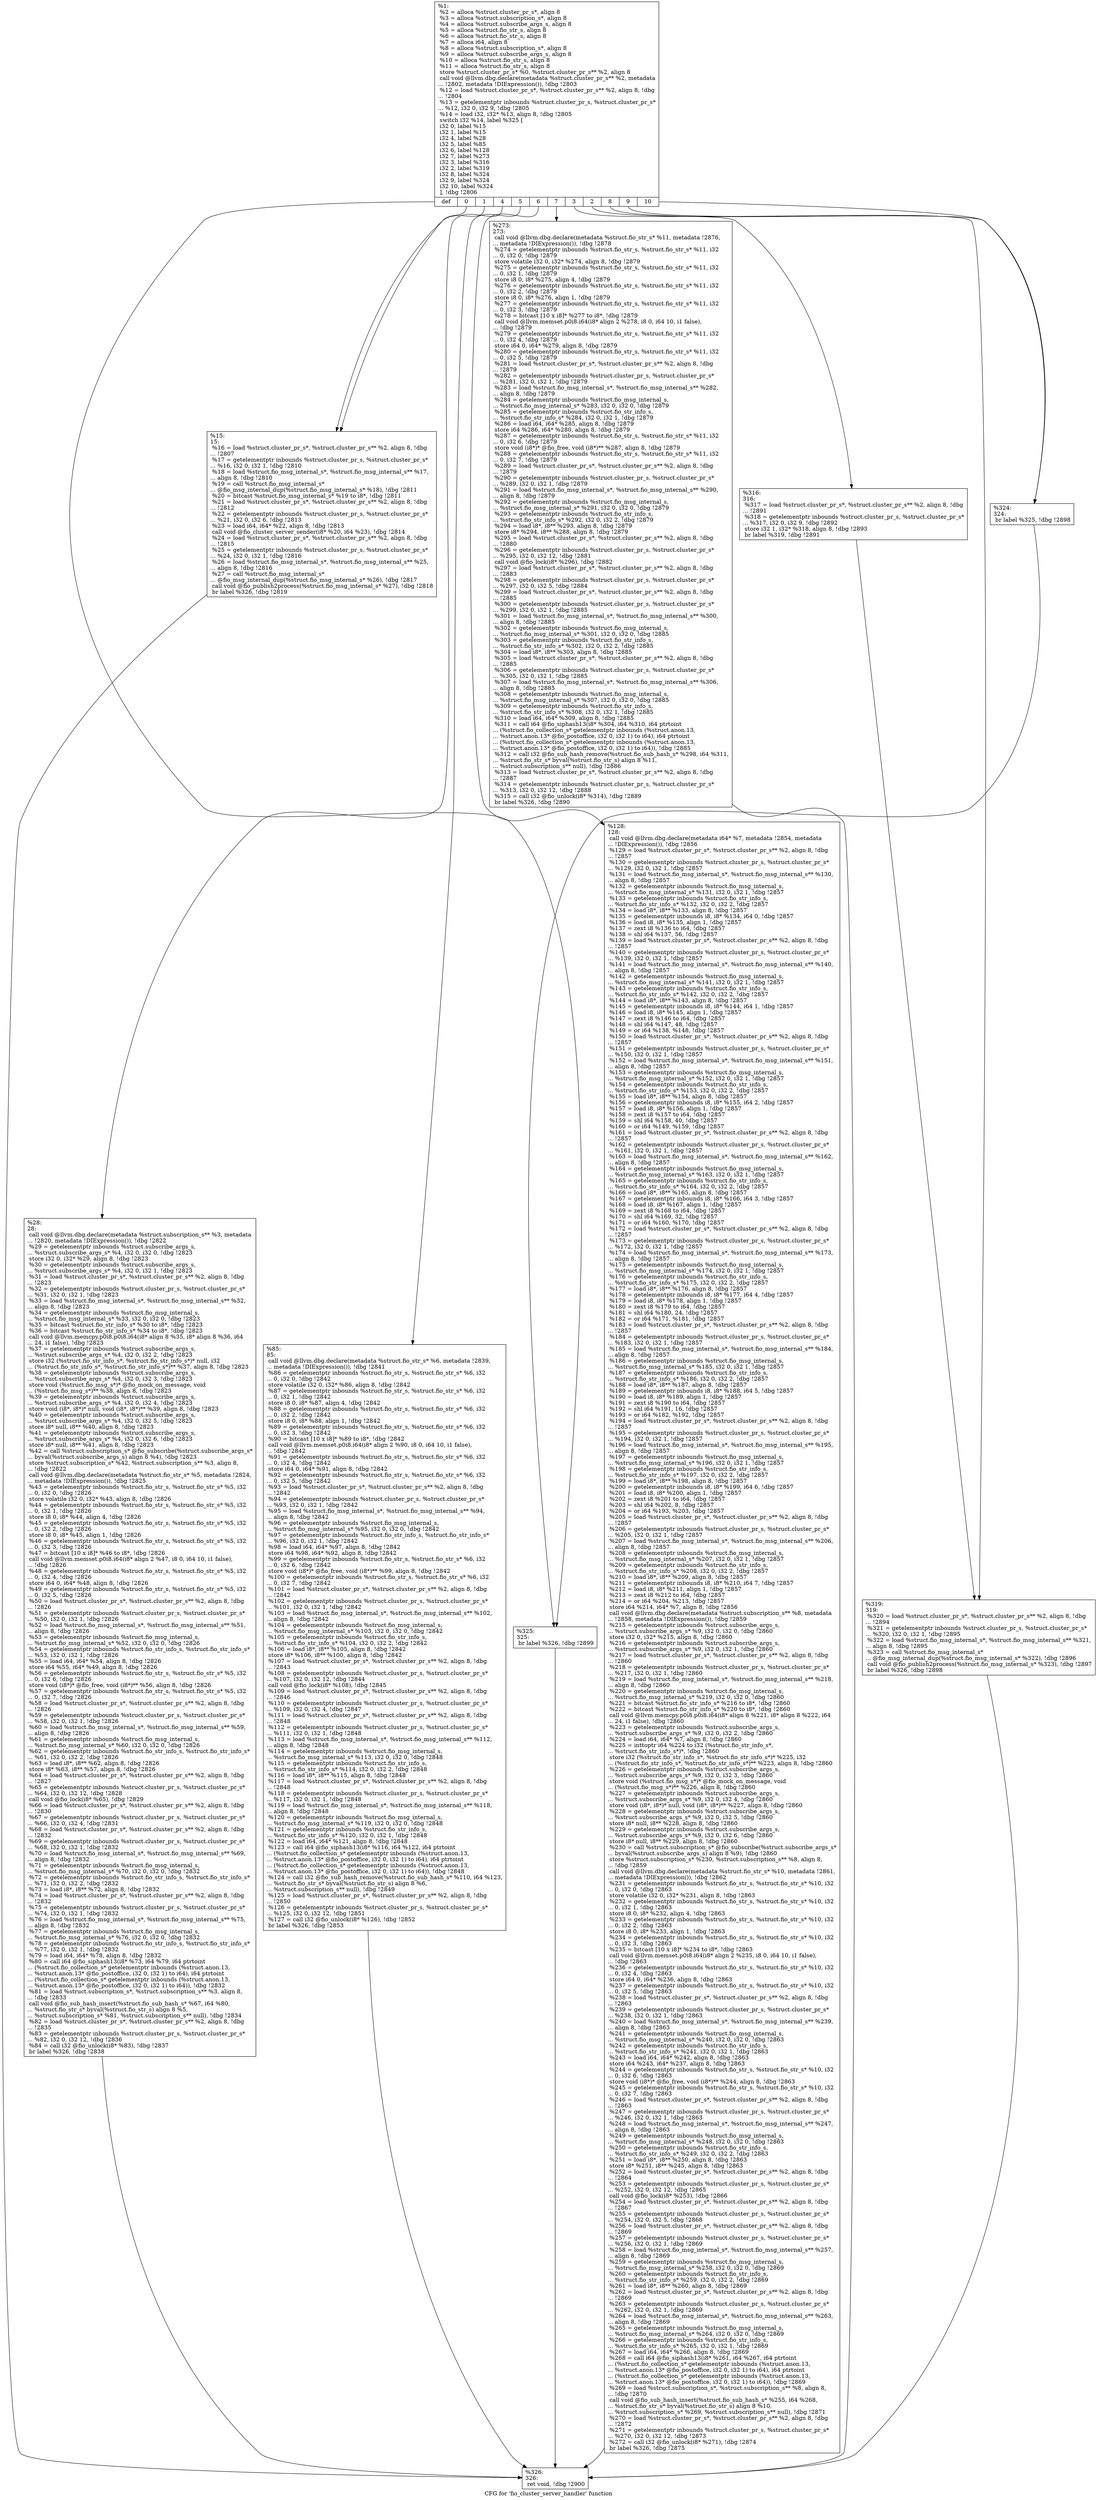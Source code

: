 digraph "CFG for 'fio_cluster_server_handler' function" {
	label="CFG for 'fio_cluster_server_handler' function";

	Node0x5568515fa320 [shape=record,label="{%1:\l  %2 = alloca %struct.cluster_pr_s*, align 8\l  %3 = alloca %struct.subscription_s*, align 8\l  %4 = alloca %struct.subscribe_args_s, align 8\l  %5 = alloca %struct.fio_str_s, align 8\l  %6 = alloca %struct.fio_str_s, align 8\l  %7 = alloca i64, align 8\l  %8 = alloca %struct.subscription_s*, align 8\l  %9 = alloca %struct.subscribe_args_s, align 8\l  %10 = alloca %struct.fio_str_s, align 8\l  %11 = alloca %struct.fio_str_s, align 8\l  store %struct.cluster_pr_s* %0, %struct.cluster_pr_s** %2, align 8\l  call void @llvm.dbg.declare(metadata %struct.cluster_pr_s** %2, metadata\l... !2802, metadata !DIExpression()), !dbg !2803\l  %12 = load %struct.cluster_pr_s*, %struct.cluster_pr_s** %2, align 8, !dbg\l... !2804\l  %13 = getelementptr inbounds %struct.cluster_pr_s, %struct.cluster_pr_s*\l... %12, i32 0, i32 9, !dbg !2805\l  %14 = load i32, i32* %13, align 8, !dbg !2805\l  switch i32 %14, label %325 [\l    i32 0, label %15\l    i32 1, label %15\l    i32 4, label %28\l    i32 5, label %85\l    i32 6, label %128\l    i32 7, label %273\l    i32 3, label %316\l    i32 2, label %319\l    i32 8, label %324\l    i32 9, label %324\l    i32 10, label %324\l  ], !dbg !2806\l|{<s0>def|<s1>0|<s2>1|<s3>4|<s4>5|<s5>6|<s6>7|<s7>3|<s8>2|<s9>8|<s10>9|<s11>10}}"];
	Node0x5568515fa320:s0 -> Node0x5568514da400;
	Node0x5568515fa320:s1 -> Node0x5568514da180;
	Node0x5568515fa320:s2 -> Node0x5568514da180;
	Node0x5568515fa320:s3 -> Node0x5568514da1d0;
	Node0x5568515fa320:s4 -> Node0x5568514da220;
	Node0x5568515fa320:s5 -> Node0x5568514da270;
	Node0x5568515fa320:s6 -> Node0x5568514da2c0;
	Node0x5568515fa320:s7 -> Node0x5568514da310;
	Node0x5568515fa320:s8 -> Node0x5568514da360;
	Node0x5568515fa320:s9 -> Node0x5568514da3b0;
	Node0x5568515fa320:s10 -> Node0x5568514da3b0;
	Node0x5568515fa320:s11 -> Node0x5568514da3b0;
	Node0x5568514da180 [shape=record,label="{%15:\l15:                                               \l  %16 = load %struct.cluster_pr_s*, %struct.cluster_pr_s** %2, align 8, !dbg\l... !2807\l  %17 = getelementptr inbounds %struct.cluster_pr_s, %struct.cluster_pr_s*\l... %16, i32 0, i32 1, !dbg !2810\l  %18 = load %struct.fio_msg_internal_s*, %struct.fio_msg_internal_s** %17,\l... align 8, !dbg !2810\l  %19 = call %struct.fio_msg_internal_s*\l... @fio_msg_internal_dup(%struct.fio_msg_internal_s* %18), !dbg !2811\l  %20 = bitcast %struct.fio_msg_internal_s* %19 to i8*, !dbg !2811\l  %21 = load %struct.cluster_pr_s*, %struct.cluster_pr_s** %2, align 8, !dbg\l... !2812\l  %22 = getelementptr inbounds %struct.cluster_pr_s, %struct.cluster_pr_s*\l... %21, i32 0, i32 6, !dbg !2813\l  %23 = load i64, i64* %22, align 8, !dbg !2813\l  call void @fio_cluster_server_sender(i8* %20, i64 %23), !dbg !2814\l  %24 = load %struct.cluster_pr_s*, %struct.cluster_pr_s** %2, align 8, !dbg\l... !2815\l  %25 = getelementptr inbounds %struct.cluster_pr_s, %struct.cluster_pr_s*\l... %24, i32 0, i32 1, !dbg !2816\l  %26 = load %struct.fio_msg_internal_s*, %struct.fio_msg_internal_s** %25,\l... align 8, !dbg !2816\l  %27 = call %struct.fio_msg_internal_s*\l... @fio_msg_internal_dup(%struct.fio_msg_internal_s* %26), !dbg !2817\l  call void @fio_publish2process(%struct.fio_msg_internal_s* %27), !dbg !2818\l  br label %326, !dbg !2819\l}"];
	Node0x5568514da180 -> Node0x5568514da450;
	Node0x5568514da1d0 [shape=record,label="{%28:\l28:                                               \l  call void @llvm.dbg.declare(metadata %struct.subscription_s** %3, metadata\l... !2820, metadata !DIExpression()), !dbg !2822\l  %29 = getelementptr inbounds %struct.subscribe_args_s,\l... %struct.subscribe_args_s* %4, i32 0, i32 0, !dbg !2823\l  store i32 0, i32* %29, align 8, !dbg !2823\l  %30 = getelementptr inbounds %struct.subscribe_args_s,\l... %struct.subscribe_args_s* %4, i32 0, i32 1, !dbg !2823\l  %31 = load %struct.cluster_pr_s*, %struct.cluster_pr_s** %2, align 8, !dbg\l... !2823\l  %32 = getelementptr inbounds %struct.cluster_pr_s, %struct.cluster_pr_s*\l... %31, i32 0, i32 1, !dbg !2823\l  %33 = load %struct.fio_msg_internal_s*, %struct.fio_msg_internal_s** %32,\l... align 8, !dbg !2823\l  %34 = getelementptr inbounds %struct.fio_msg_internal_s,\l... %struct.fio_msg_internal_s* %33, i32 0, i32 0, !dbg !2823\l  %35 = bitcast %struct.fio_str_info_s* %30 to i8*, !dbg !2823\l  %36 = bitcast %struct.fio_str_info_s* %34 to i8*, !dbg !2823\l  call void @llvm.memcpy.p0i8.p0i8.i64(i8* align 8 %35, i8* align 8 %36, i64\l... 24, i1 false), !dbg !2823\l  %37 = getelementptr inbounds %struct.subscribe_args_s,\l... %struct.subscribe_args_s* %4, i32 0, i32 2, !dbg !2823\l  store i32 (%struct.fio_str_info_s*, %struct.fio_str_info_s*)* null, i32\l... (%struct.fio_str_info_s*, %struct.fio_str_info_s*)** %37, align 8, !dbg !2823\l  %38 = getelementptr inbounds %struct.subscribe_args_s,\l... %struct.subscribe_args_s* %4, i32 0, i32 3, !dbg !2823\l  store void (%struct.fio_msg_s*)* @fio_mock_on_message, void\l... (%struct.fio_msg_s*)** %38, align 8, !dbg !2823\l  %39 = getelementptr inbounds %struct.subscribe_args_s,\l... %struct.subscribe_args_s* %4, i32 0, i32 4, !dbg !2823\l  store void (i8*, i8*)* null, void (i8*, i8*)** %39, align 8, !dbg !2823\l  %40 = getelementptr inbounds %struct.subscribe_args_s,\l... %struct.subscribe_args_s* %4, i32 0, i32 5, !dbg !2823\l  store i8* null, i8** %40, align 8, !dbg !2823\l  %41 = getelementptr inbounds %struct.subscribe_args_s,\l... %struct.subscribe_args_s* %4, i32 0, i32 6, !dbg !2823\l  store i8* null, i8** %41, align 8, !dbg !2823\l  %42 = call %struct.subscription_s* @fio_subscribe(%struct.subscribe_args_s*\l... byval(%struct.subscribe_args_s) align 8 %4), !dbg !2823\l  store %struct.subscription_s* %42, %struct.subscription_s** %3, align 8,\l... !dbg !2822\l  call void @llvm.dbg.declare(metadata %struct.fio_str_s* %5, metadata !2824,\l... metadata !DIExpression()), !dbg !2825\l  %43 = getelementptr inbounds %struct.fio_str_s, %struct.fio_str_s* %5, i32\l... 0, i32 0, !dbg !2826\l  store volatile i32 0, i32* %43, align 8, !dbg !2826\l  %44 = getelementptr inbounds %struct.fio_str_s, %struct.fio_str_s* %5, i32\l... 0, i32 1, !dbg !2826\l  store i8 0, i8* %44, align 4, !dbg !2826\l  %45 = getelementptr inbounds %struct.fio_str_s, %struct.fio_str_s* %5, i32\l... 0, i32 2, !dbg !2826\l  store i8 0, i8* %45, align 1, !dbg !2826\l  %46 = getelementptr inbounds %struct.fio_str_s, %struct.fio_str_s* %5, i32\l... 0, i32 3, !dbg !2826\l  %47 = bitcast [10 x i8]* %46 to i8*, !dbg !2826\l  call void @llvm.memset.p0i8.i64(i8* align 2 %47, i8 0, i64 10, i1 false),\l... !dbg !2826\l  %48 = getelementptr inbounds %struct.fio_str_s, %struct.fio_str_s* %5, i32\l... 0, i32 4, !dbg !2826\l  store i64 0, i64* %48, align 8, !dbg !2826\l  %49 = getelementptr inbounds %struct.fio_str_s, %struct.fio_str_s* %5, i32\l... 0, i32 5, !dbg !2826\l  %50 = load %struct.cluster_pr_s*, %struct.cluster_pr_s** %2, align 8, !dbg\l... !2826\l  %51 = getelementptr inbounds %struct.cluster_pr_s, %struct.cluster_pr_s*\l... %50, i32 0, i32 1, !dbg !2826\l  %52 = load %struct.fio_msg_internal_s*, %struct.fio_msg_internal_s** %51,\l... align 8, !dbg !2826\l  %53 = getelementptr inbounds %struct.fio_msg_internal_s,\l... %struct.fio_msg_internal_s* %52, i32 0, i32 0, !dbg !2826\l  %54 = getelementptr inbounds %struct.fio_str_info_s, %struct.fio_str_info_s*\l... %53, i32 0, i32 1, !dbg !2826\l  %55 = load i64, i64* %54, align 8, !dbg !2826\l  store i64 %55, i64* %49, align 8, !dbg !2826\l  %56 = getelementptr inbounds %struct.fio_str_s, %struct.fio_str_s* %5, i32\l... 0, i32 6, !dbg !2826\l  store void (i8*)* @fio_free, void (i8*)** %56, align 8, !dbg !2826\l  %57 = getelementptr inbounds %struct.fio_str_s, %struct.fio_str_s* %5, i32\l... 0, i32 7, !dbg !2826\l  %58 = load %struct.cluster_pr_s*, %struct.cluster_pr_s** %2, align 8, !dbg\l... !2826\l  %59 = getelementptr inbounds %struct.cluster_pr_s, %struct.cluster_pr_s*\l... %58, i32 0, i32 1, !dbg !2826\l  %60 = load %struct.fio_msg_internal_s*, %struct.fio_msg_internal_s** %59,\l... align 8, !dbg !2826\l  %61 = getelementptr inbounds %struct.fio_msg_internal_s,\l... %struct.fio_msg_internal_s* %60, i32 0, i32 0, !dbg !2826\l  %62 = getelementptr inbounds %struct.fio_str_info_s, %struct.fio_str_info_s*\l... %61, i32 0, i32 2, !dbg !2826\l  %63 = load i8*, i8** %62, align 8, !dbg !2826\l  store i8* %63, i8** %57, align 8, !dbg !2826\l  %64 = load %struct.cluster_pr_s*, %struct.cluster_pr_s** %2, align 8, !dbg\l... !2827\l  %65 = getelementptr inbounds %struct.cluster_pr_s, %struct.cluster_pr_s*\l... %64, i32 0, i32 12, !dbg !2828\l  call void @fio_lock(i8* %65), !dbg !2829\l  %66 = load %struct.cluster_pr_s*, %struct.cluster_pr_s** %2, align 8, !dbg\l... !2830\l  %67 = getelementptr inbounds %struct.cluster_pr_s, %struct.cluster_pr_s*\l... %66, i32 0, i32 4, !dbg !2831\l  %68 = load %struct.cluster_pr_s*, %struct.cluster_pr_s** %2, align 8, !dbg\l... !2832\l  %69 = getelementptr inbounds %struct.cluster_pr_s, %struct.cluster_pr_s*\l... %68, i32 0, i32 1, !dbg !2832\l  %70 = load %struct.fio_msg_internal_s*, %struct.fio_msg_internal_s** %69,\l... align 8, !dbg !2832\l  %71 = getelementptr inbounds %struct.fio_msg_internal_s,\l... %struct.fio_msg_internal_s* %70, i32 0, i32 0, !dbg !2832\l  %72 = getelementptr inbounds %struct.fio_str_info_s, %struct.fio_str_info_s*\l... %71, i32 0, i32 2, !dbg !2832\l  %73 = load i8*, i8** %72, align 8, !dbg !2832\l  %74 = load %struct.cluster_pr_s*, %struct.cluster_pr_s** %2, align 8, !dbg\l... !2832\l  %75 = getelementptr inbounds %struct.cluster_pr_s, %struct.cluster_pr_s*\l... %74, i32 0, i32 1, !dbg !2832\l  %76 = load %struct.fio_msg_internal_s*, %struct.fio_msg_internal_s** %75,\l... align 8, !dbg !2832\l  %77 = getelementptr inbounds %struct.fio_msg_internal_s,\l... %struct.fio_msg_internal_s* %76, i32 0, i32 0, !dbg !2832\l  %78 = getelementptr inbounds %struct.fio_str_info_s, %struct.fio_str_info_s*\l... %77, i32 0, i32 1, !dbg !2832\l  %79 = load i64, i64* %78, align 8, !dbg !2832\l  %80 = call i64 @fio_siphash13(i8* %73, i64 %79, i64 ptrtoint\l... (%struct.fio_collection_s* getelementptr inbounds (%struct.anon.13,\l... %struct.anon.13* @fio_postoffice, i32 0, i32 1) to i64), i64 ptrtoint\l... (%struct.fio_collection_s* getelementptr inbounds (%struct.anon.13,\l... %struct.anon.13* @fio_postoffice, i32 0, i32 1) to i64)), !dbg !2832\l  %81 = load %struct.subscription_s*, %struct.subscription_s** %3, align 8,\l... !dbg !2833\l  call void @fio_sub_hash_insert(%struct.fio_sub_hash_s* %67, i64 %80,\l... %struct.fio_str_s* byval(%struct.fio_str_s) align 8 %5,\l... %struct.subscription_s* %81, %struct.subscription_s** null), !dbg !2834\l  %82 = load %struct.cluster_pr_s*, %struct.cluster_pr_s** %2, align 8, !dbg\l... !2835\l  %83 = getelementptr inbounds %struct.cluster_pr_s, %struct.cluster_pr_s*\l... %82, i32 0, i32 12, !dbg !2836\l  %84 = call i32 @fio_unlock(i8* %83), !dbg !2837\l  br label %326, !dbg !2838\l}"];
	Node0x5568514da1d0 -> Node0x5568514da450;
	Node0x5568514da220 [shape=record,label="{%85:\l85:                                               \l  call void @llvm.dbg.declare(metadata %struct.fio_str_s* %6, metadata !2839,\l... metadata !DIExpression()), !dbg !2841\l  %86 = getelementptr inbounds %struct.fio_str_s, %struct.fio_str_s* %6, i32\l... 0, i32 0, !dbg !2842\l  store volatile i32 0, i32* %86, align 8, !dbg !2842\l  %87 = getelementptr inbounds %struct.fio_str_s, %struct.fio_str_s* %6, i32\l... 0, i32 1, !dbg !2842\l  store i8 0, i8* %87, align 4, !dbg !2842\l  %88 = getelementptr inbounds %struct.fio_str_s, %struct.fio_str_s* %6, i32\l... 0, i32 2, !dbg !2842\l  store i8 0, i8* %88, align 1, !dbg !2842\l  %89 = getelementptr inbounds %struct.fio_str_s, %struct.fio_str_s* %6, i32\l... 0, i32 3, !dbg !2842\l  %90 = bitcast [10 x i8]* %89 to i8*, !dbg !2842\l  call void @llvm.memset.p0i8.i64(i8* align 2 %90, i8 0, i64 10, i1 false),\l... !dbg !2842\l  %91 = getelementptr inbounds %struct.fio_str_s, %struct.fio_str_s* %6, i32\l... 0, i32 4, !dbg !2842\l  store i64 0, i64* %91, align 8, !dbg !2842\l  %92 = getelementptr inbounds %struct.fio_str_s, %struct.fio_str_s* %6, i32\l... 0, i32 5, !dbg !2842\l  %93 = load %struct.cluster_pr_s*, %struct.cluster_pr_s** %2, align 8, !dbg\l... !2842\l  %94 = getelementptr inbounds %struct.cluster_pr_s, %struct.cluster_pr_s*\l... %93, i32 0, i32 1, !dbg !2842\l  %95 = load %struct.fio_msg_internal_s*, %struct.fio_msg_internal_s** %94,\l... align 8, !dbg !2842\l  %96 = getelementptr inbounds %struct.fio_msg_internal_s,\l... %struct.fio_msg_internal_s* %95, i32 0, i32 0, !dbg !2842\l  %97 = getelementptr inbounds %struct.fio_str_info_s, %struct.fio_str_info_s*\l... %96, i32 0, i32 1, !dbg !2842\l  %98 = load i64, i64* %97, align 8, !dbg !2842\l  store i64 %98, i64* %92, align 8, !dbg !2842\l  %99 = getelementptr inbounds %struct.fio_str_s, %struct.fio_str_s* %6, i32\l... 0, i32 6, !dbg !2842\l  store void (i8*)* @fio_free, void (i8*)** %99, align 8, !dbg !2842\l  %100 = getelementptr inbounds %struct.fio_str_s, %struct.fio_str_s* %6, i32\l... 0, i32 7, !dbg !2842\l  %101 = load %struct.cluster_pr_s*, %struct.cluster_pr_s** %2, align 8, !dbg\l... !2842\l  %102 = getelementptr inbounds %struct.cluster_pr_s, %struct.cluster_pr_s*\l... %101, i32 0, i32 1, !dbg !2842\l  %103 = load %struct.fio_msg_internal_s*, %struct.fio_msg_internal_s** %102,\l... align 8, !dbg !2842\l  %104 = getelementptr inbounds %struct.fio_msg_internal_s,\l... %struct.fio_msg_internal_s* %103, i32 0, i32 0, !dbg !2842\l  %105 = getelementptr inbounds %struct.fio_str_info_s,\l... %struct.fio_str_info_s* %104, i32 0, i32 2, !dbg !2842\l  %106 = load i8*, i8** %105, align 8, !dbg !2842\l  store i8* %106, i8** %100, align 8, !dbg !2842\l  %107 = load %struct.cluster_pr_s*, %struct.cluster_pr_s** %2, align 8, !dbg\l... !2843\l  %108 = getelementptr inbounds %struct.cluster_pr_s, %struct.cluster_pr_s*\l... %107, i32 0, i32 12, !dbg !2844\l  call void @fio_lock(i8* %108), !dbg !2845\l  %109 = load %struct.cluster_pr_s*, %struct.cluster_pr_s** %2, align 8, !dbg\l... !2846\l  %110 = getelementptr inbounds %struct.cluster_pr_s, %struct.cluster_pr_s*\l... %109, i32 0, i32 4, !dbg !2847\l  %111 = load %struct.cluster_pr_s*, %struct.cluster_pr_s** %2, align 8, !dbg\l... !2848\l  %112 = getelementptr inbounds %struct.cluster_pr_s, %struct.cluster_pr_s*\l... %111, i32 0, i32 1, !dbg !2848\l  %113 = load %struct.fio_msg_internal_s*, %struct.fio_msg_internal_s** %112,\l... align 8, !dbg !2848\l  %114 = getelementptr inbounds %struct.fio_msg_internal_s,\l... %struct.fio_msg_internal_s* %113, i32 0, i32 0, !dbg !2848\l  %115 = getelementptr inbounds %struct.fio_str_info_s,\l... %struct.fio_str_info_s* %114, i32 0, i32 2, !dbg !2848\l  %116 = load i8*, i8** %115, align 8, !dbg !2848\l  %117 = load %struct.cluster_pr_s*, %struct.cluster_pr_s** %2, align 8, !dbg\l... !2848\l  %118 = getelementptr inbounds %struct.cluster_pr_s, %struct.cluster_pr_s*\l... %117, i32 0, i32 1, !dbg !2848\l  %119 = load %struct.fio_msg_internal_s*, %struct.fio_msg_internal_s** %118,\l... align 8, !dbg !2848\l  %120 = getelementptr inbounds %struct.fio_msg_internal_s,\l... %struct.fio_msg_internal_s* %119, i32 0, i32 0, !dbg !2848\l  %121 = getelementptr inbounds %struct.fio_str_info_s,\l... %struct.fio_str_info_s* %120, i32 0, i32 1, !dbg !2848\l  %122 = load i64, i64* %121, align 8, !dbg !2848\l  %123 = call i64 @fio_siphash13(i8* %116, i64 %122, i64 ptrtoint\l... (%struct.fio_collection_s* getelementptr inbounds (%struct.anon.13,\l... %struct.anon.13* @fio_postoffice, i32 0, i32 1) to i64), i64 ptrtoint\l... (%struct.fio_collection_s* getelementptr inbounds (%struct.anon.13,\l... %struct.anon.13* @fio_postoffice, i32 0, i32 1) to i64)), !dbg !2848\l  %124 = call i32 @fio_sub_hash_remove(%struct.fio_sub_hash_s* %110, i64 %123,\l... %struct.fio_str_s* byval(%struct.fio_str_s) align 8 %6,\l... %struct.subscription_s** null), !dbg !2849\l  %125 = load %struct.cluster_pr_s*, %struct.cluster_pr_s** %2, align 8, !dbg\l... !2850\l  %126 = getelementptr inbounds %struct.cluster_pr_s, %struct.cluster_pr_s*\l... %125, i32 0, i32 12, !dbg !2851\l  %127 = call i32 @fio_unlock(i8* %126), !dbg !2852\l  br label %326, !dbg !2853\l}"];
	Node0x5568514da220 -> Node0x5568514da450;
	Node0x5568514da270 [shape=record,label="{%128:\l128:                                              \l  call void @llvm.dbg.declare(metadata i64* %7, metadata !2854, metadata\l... !DIExpression()), !dbg !2856\l  %129 = load %struct.cluster_pr_s*, %struct.cluster_pr_s** %2, align 8, !dbg\l... !2857\l  %130 = getelementptr inbounds %struct.cluster_pr_s, %struct.cluster_pr_s*\l... %129, i32 0, i32 1, !dbg !2857\l  %131 = load %struct.fio_msg_internal_s*, %struct.fio_msg_internal_s** %130,\l... align 8, !dbg !2857\l  %132 = getelementptr inbounds %struct.fio_msg_internal_s,\l... %struct.fio_msg_internal_s* %131, i32 0, i32 1, !dbg !2857\l  %133 = getelementptr inbounds %struct.fio_str_info_s,\l... %struct.fio_str_info_s* %132, i32 0, i32 2, !dbg !2857\l  %134 = load i8*, i8** %133, align 8, !dbg !2857\l  %135 = getelementptr inbounds i8, i8* %134, i64 0, !dbg !2857\l  %136 = load i8, i8* %135, align 1, !dbg !2857\l  %137 = zext i8 %136 to i64, !dbg !2857\l  %138 = shl i64 %137, 56, !dbg !2857\l  %139 = load %struct.cluster_pr_s*, %struct.cluster_pr_s** %2, align 8, !dbg\l... !2857\l  %140 = getelementptr inbounds %struct.cluster_pr_s, %struct.cluster_pr_s*\l... %139, i32 0, i32 1, !dbg !2857\l  %141 = load %struct.fio_msg_internal_s*, %struct.fio_msg_internal_s** %140,\l... align 8, !dbg !2857\l  %142 = getelementptr inbounds %struct.fio_msg_internal_s,\l... %struct.fio_msg_internal_s* %141, i32 0, i32 1, !dbg !2857\l  %143 = getelementptr inbounds %struct.fio_str_info_s,\l... %struct.fio_str_info_s* %142, i32 0, i32 2, !dbg !2857\l  %144 = load i8*, i8** %143, align 8, !dbg !2857\l  %145 = getelementptr inbounds i8, i8* %144, i64 1, !dbg !2857\l  %146 = load i8, i8* %145, align 1, !dbg !2857\l  %147 = zext i8 %146 to i64, !dbg !2857\l  %148 = shl i64 %147, 48, !dbg !2857\l  %149 = or i64 %138, %148, !dbg !2857\l  %150 = load %struct.cluster_pr_s*, %struct.cluster_pr_s** %2, align 8, !dbg\l... !2857\l  %151 = getelementptr inbounds %struct.cluster_pr_s, %struct.cluster_pr_s*\l... %150, i32 0, i32 1, !dbg !2857\l  %152 = load %struct.fio_msg_internal_s*, %struct.fio_msg_internal_s** %151,\l... align 8, !dbg !2857\l  %153 = getelementptr inbounds %struct.fio_msg_internal_s,\l... %struct.fio_msg_internal_s* %152, i32 0, i32 1, !dbg !2857\l  %154 = getelementptr inbounds %struct.fio_str_info_s,\l... %struct.fio_str_info_s* %153, i32 0, i32 2, !dbg !2857\l  %155 = load i8*, i8** %154, align 8, !dbg !2857\l  %156 = getelementptr inbounds i8, i8* %155, i64 2, !dbg !2857\l  %157 = load i8, i8* %156, align 1, !dbg !2857\l  %158 = zext i8 %157 to i64, !dbg !2857\l  %159 = shl i64 %158, 40, !dbg !2857\l  %160 = or i64 %149, %159, !dbg !2857\l  %161 = load %struct.cluster_pr_s*, %struct.cluster_pr_s** %2, align 8, !dbg\l... !2857\l  %162 = getelementptr inbounds %struct.cluster_pr_s, %struct.cluster_pr_s*\l... %161, i32 0, i32 1, !dbg !2857\l  %163 = load %struct.fio_msg_internal_s*, %struct.fio_msg_internal_s** %162,\l... align 8, !dbg !2857\l  %164 = getelementptr inbounds %struct.fio_msg_internal_s,\l... %struct.fio_msg_internal_s* %163, i32 0, i32 1, !dbg !2857\l  %165 = getelementptr inbounds %struct.fio_str_info_s,\l... %struct.fio_str_info_s* %164, i32 0, i32 2, !dbg !2857\l  %166 = load i8*, i8** %165, align 8, !dbg !2857\l  %167 = getelementptr inbounds i8, i8* %166, i64 3, !dbg !2857\l  %168 = load i8, i8* %167, align 1, !dbg !2857\l  %169 = zext i8 %168 to i64, !dbg !2857\l  %170 = shl i64 %169, 32, !dbg !2857\l  %171 = or i64 %160, %170, !dbg !2857\l  %172 = load %struct.cluster_pr_s*, %struct.cluster_pr_s** %2, align 8, !dbg\l... !2857\l  %173 = getelementptr inbounds %struct.cluster_pr_s, %struct.cluster_pr_s*\l... %172, i32 0, i32 1, !dbg !2857\l  %174 = load %struct.fio_msg_internal_s*, %struct.fio_msg_internal_s** %173,\l... align 8, !dbg !2857\l  %175 = getelementptr inbounds %struct.fio_msg_internal_s,\l... %struct.fio_msg_internal_s* %174, i32 0, i32 1, !dbg !2857\l  %176 = getelementptr inbounds %struct.fio_str_info_s,\l... %struct.fio_str_info_s* %175, i32 0, i32 2, !dbg !2857\l  %177 = load i8*, i8** %176, align 8, !dbg !2857\l  %178 = getelementptr inbounds i8, i8* %177, i64 4, !dbg !2857\l  %179 = load i8, i8* %178, align 1, !dbg !2857\l  %180 = zext i8 %179 to i64, !dbg !2857\l  %181 = shl i64 %180, 24, !dbg !2857\l  %182 = or i64 %171, %181, !dbg !2857\l  %183 = load %struct.cluster_pr_s*, %struct.cluster_pr_s** %2, align 8, !dbg\l... !2857\l  %184 = getelementptr inbounds %struct.cluster_pr_s, %struct.cluster_pr_s*\l... %183, i32 0, i32 1, !dbg !2857\l  %185 = load %struct.fio_msg_internal_s*, %struct.fio_msg_internal_s** %184,\l... align 8, !dbg !2857\l  %186 = getelementptr inbounds %struct.fio_msg_internal_s,\l... %struct.fio_msg_internal_s* %185, i32 0, i32 1, !dbg !2857\l  %187 = getelementptr inbounds %struct.fio_str_info_s,\l... %struct.fio_str_info_s* %186, i32 0, i32 2, !dbg !2857\l  %188 = load i8*, i8** %187, align 8, !dbg !2857\l  %189 = getelementptr inbounds i8, i8* %188, i64 5, !dbg !2857\l  %190 = load i8, i8* %189, align 1, !dbg !2857\l  %191 = zext i8 %190 to i64, !dbg !2857\l  %192 = shl i64 %191, 16, !dbg !2857\l  %193 = or i64 %182, %192, !dbg !2857\l  %194 = load %struct.cluster_pr_s*, %struct.cluster_pr_s** %2, align 8, !dbg\l... !2857\l  %195 = getelementptr inbounds %struct.cluster_pr_s, %struct.cluster_pr_s*\l... %194, i32 0, i32 1, !dbg !2857\l  %196 = load %struct.fio_msg_internal_s*, %struct.fio_msg_internal_s** %195,\l... align 8, !dbg !2857\l  %197 = getelementptr inbounds %struct.fio_msg_internal_s,\l... %struct.fio_msg_internal_s* %196, i32 0, i32 1, !dbg !2857\l  %198 = getelementptr inbounds %struct.fio_str_info_s,\l... %struct.fio_str_info_s* %197, i32 0, i32 2, !dbg !2857\l  %199 = load i8*, i8** %198, align 8, !dbg !2857\l  %200 = getelementptr inbounds i8, i8* %199, i64 6, !dbg !2857\l  %201 = load i8, i8* %200, align 1, !dbg !2857\l  %202 = zext i8 %201 to i64, !dbg !2857\l  %203 = shl i64 %202, 8, !dbg !2857\l  %204 = or i64 %193, %203, !dbg !2857\l  %205 = load %struct.cluster_pr_s*, %struct.cluster_pr_s** %2, align 8, !dbg\l... !2857\l  %206 = getelementptr inbounds %struct.cluster_pr_s, %struct.cluster_pr_s*\l... %205, i32 0, i32 1, !dbg !2857\l  %207 = load %struct.fio_msg_internal_s*, %struct.fio_msg_internal_s** %206,\l... align 8, !dbg !2857\l  %208 = getelementptr inbounds %struct.fio_msg_internal_s,\l... %struct.fio_msg_internal_s* %207, i32 0, i32 1, !dbg !2857\l  %209 = getelementptr inbounds %struct.fio_str_info_s,\l... %struct.fio_str_info_s* %208, i32 0, i32 2, !dbg !2857\l  %210 = load i8*, i8** %209, align 8, !dbg !2857\l  %211 = getelementptr inbounds i8, i8* %210, i64 7, !dbg !2857\l  %212 = load i8, i8* %211, align 1, !dbg !2857\l  %213 = zext i8 %212 to i64, !dbg !2857\l  %214 = or i64 %204, %213, !dbg !2857\l  store i64 %214, i64* %7, align 8, !dbg !2856\l  call void @llvm.dbg.declare(metadata %struct.subscription_s** %8, metadata\l... !2858, metadata !DIExpression()), !dbg !2859\l  %215 = getelementptr inbounds %struct.subscribe_args_s,\l... %struct.subscribe_args_s* %9, i32 0, i32 0, !dbg !2860\l  store i32 0, i32* %215, align 8, !dbg !2860\l  %216 = getelementptr inbounds %struct.subscribe_args_s,\l... %struct.subscribe_args_s* %9, i32 0, i32 1, !dbg !2860\l  %217 = load %struct.cluster_pr_s*, %struct.cluster_pr_s** %2, align 8, !dbg\l... !2860\l  %218 = getelementptr inbounds %struct.cluster_pr_s, %struct.cluster_pr_s*\l... %217, i32 0, i32 1, !dbg !2860\l  %219 = load %struct.fio_msg_internal_s*, %struct.fio_msg_internal_s** %218,\l... align 8, !dbg !2860\l  %220 = getelementptr inbounds %struct.fio_msg_internal_s,\l... %struct.fio_msg_internal_s* %219, i32 0, i32 0, !dbg !2860\l  %221 = bitcast %struct.fio_str_info_s* %216 to i8*, !dbg !2860\l  %222 = bitcast %struct.fio_str_info_s* %220 to i8*, !dbg !2860\l  call void @llvm.memcpy.p0i8.p0i8.i64(i8* align 8 %221, i8* align 8 %222, i64\l... 24, i1 false), !dbg !2860\l  %223 = getelementptr inbounds %struct.subscribe_args_s,\l... %struct.subscribe_args_s* %9, i32 0, i32 2, !dbg !2860\l  %224 = load i64, i64* %7, align 8, !dbg !2860\l  %225 = inttoptr i64 %224 to i32 (%struct.fio_str_info_s*,\l... %struct.fio_str_info_s*)*, !dbg !2860\l  store i32 (%struct.fio_str_info_s*, %struct.fio_str_info_s*)* %225, i32\l... (%struct.fio_str_info_s*, %struct.fio_str_info_s*)** %223, align 8, !dbg !2860\l  %226 = getelementptr inbounds %struct.subscribe_args_s,\l... %struct.subscribe_args_s* %9, i32 0, i32 3, !dbg !2860\l  store void (%struct.fio_msg_s*)* @fio_mock_on_message, void\l... (%struct.fio_msg_s*)** %226, align 8, !dbg !2860\l  %227 = getelementptr inbounds %struct.subscribe_args_s,\l... %struct.subscribe_args_s* %9, i32 0, i32 4, !dbg !2860\l  store void (i8*, i8*)* null, void (i8*, i8*)** %227, align 8, !dbg !2860\l  %228 = getelementptr inbounds %struct.subscribe_args_s,\l... %struct.subscribe_args_s* %9, i32 0, i32 5, !dbg !2860\l  store i8* null, i8** %228, align 8, !dbg !2860\l  %229 = getelementptr inbounds %struct.subscribe_args_s,\l... %struct.subscribe_args_s* %9, i32 0, i32 6, !dbg !2860\l  store i8* null, i8** %229, align 8, !dbg !2860\l  %230 = call %struct.subscription_s* @fio_subscribe(%struct.subscribe_args_s*\l... byval(%struct.subscribe_args_s) align 8 %9), !dbg !2860\l  store %struct.subscription_s* %230, %struct.subscription_s** %8, align 8,\l... !dbg !2859\l  call void @llvm.dbg.declare(metadata %struct.fio_str_s* %10, metadata !2861,\l... metadata !DIExpression()), !dbg !2862\l  %231 = getelementptr inbounds %struct.fio_str_s, %struct.fio_str_s* %10, i32\l... 0, i32 0, !dbg !2863\l  store volatile i32 0, i32* %231, align 8, !dbg !2863\l  %232 = getelementptr inbounds %struct.fio_str_s, %struct.fio_str_s* %10, i32\l... 0, i32 1, !dbg !2863\l  store i8 0, i8* %232, align 4, !dbg !2863\l  %233 = getelementptr inbounds %struct.fio_str_s, %struct.fio_str_s* %10, i32\l... 0, i32 2, !dbg !2863\l  store i8 0, i8* %233, align 1, !dbg !2863\l  %234 = getelementptr inbounds %struct.fio_str_s, %struct.fio_str_s* %10, i32\l... 0, i32 3, !dbg !2863\l  %235 = bitcast [10 x i8]* %234 to i8*, !dbg !2863\l  call void @llvm.memset.p0i8.i64(i8* align 2 %235, i8 0, i64 10, i1 false),\l... !dbg !2863\l  %236 = getelementptr inbounds %struct.fio_str_s, %struct.fio_str_s* %10, i32\l... 0, i32 4, !dbg !2863\l  store i64 0, i64* %236, align 8, !dbg !2863\l  %237 = getelementptr inbounds %struct.fio_str_s, %struct.fio_str_s* %10, i32\l... 0, i32 5, !dbg !2863\l  %238 = load %struct.cluster_pr_s*, %struct.cluster_pr_s** %2, align 8, !dbg\l... !2863\l  %239 = getelementptr inbounds %struct.cluster_pr_s, %struct.cluster_pr_s*\l... %238, i32 0, i32 1, !dbg !2863\l  %240 = load %struct.fio_msg_internal_s*, %struct.fio_msg_internal_s** %239,\l... align 8, !dbg !2863\l  %241 = getelementptr inbounds %struct.fio_msg_internal_s,\l... %struct.fio_msg_internal_s* %240, i32 0, i32 0, !dbg !2863\l  %242 = getelementptr inbounds %struct.fio_str_info_s,\l... %struct.fio_str_info_s* %241, i32 0, i32 1, !dbg !2863\l  %243 = load i64, i64* %242, align 8, !dbg !2863\l  store i64 %243, i64* %237, align 8, !dbg !2863\l  %244 = getelementptr inbounds %struct.fio_str_s, %struct.fio_str_s* %10, i32\l... 0, i32 6, !dbg !2863\l  store void (i8*)* @fio_free, void (i8*)** %244, align 8, !dbg !2863\l  %245 = getelementptr inbounds %struct.fio_str_s, %struct.fio_str_s* %10, i32\l... 0, i32 7, !dbg !2863\l  %246 = load %struct.cluster_pr_s*, %struct.cluster_pr_s** %2, align 8, !dbg\l... !2863\l  %247 = getelementptr inbounds %struct.cluster_pr_s, %struct.cluster_pr_s*\l... %246, i32 0, i32 1, !dbg !2863\l  %248 = load %struct.fio_msg_internal_s*, %struct.fio_msg_internal_s** %247,\l... align 8, !dbg !2863\l  %249 = getelementptr inbounds %struct.fio_msg_internal_s,\l... %struct.fio_msg_internal_s* %248, i32 0, i32 0, !dbg !2863\l  %250 = getelementptr inbounds %struct.fio_str_info_s,\l... %struct.fio_str_info_s* %249, i32 0, i32 2, !dbg !2863\l  %251 = load i8*, i8** %250, align 8, !dbg !2863\l  store i8* %251, i8** %245, align 8, !dbg !2863\l  %252 = load %struct.cluster_pr_s*, %struct.cluster_pr_s** %2, align 8, !dbg\l... !2864\l  %253 = getelementptr inbounds %struct.cluster_pr_s, %struct.cluster_pr_s*\l... %252, i32 0, i32 12, !dbg !2865\l  call void @fio_lock(i8* %253), !dbg !2866\l  %254 = load %struct.cluster_pr_s*, %struct.cluster_pr_s** %2, align 8, !dbg\l... !2867\l  %255 = getelementptr inbounds %struct.cluster_pr_s, %struct.cluster_pr_s*\l... %254, i32 0, i32 5, !dbg !2868\l  %256 = load %struct.cluster_pr_s*, %struct.cluster_pr_s** %2, align 8, !dbg\l... !2869\l  %257 = getelementptr inbounds %struct.cluster_pr_s, %struct.cluster_pr_s*\l... %256, i32 0, i32 1, !dbg !2869\l  %258 = load %struct.fio_msg_internal_s*, %struct.fio_msg_internal_s** %257,\l... align 8, !dbg !2869\l  %259 = getelementptr inbounds %struct.fio_msg_internal_s,\l... %struct.fio_msg_internal_s* %258, i32 0, i32 0, !dbg !2869\l  %260 = getelementptr inbounds %struct.fio_str_info_s,\l... %struct.fio_str_info_s* %259, i32 0, i32 2, !dbg !2869\l  %261 = load i8*, i8** %260, align 8, !dbg !2869\l  %262 = load %struct.cluster_pr_s*, %struct.cluster_pr_s** %2, align 8, !dbg\l... !2869\l  %263 = getelementptr inbounds %struct.cluster_pr_s, %struct.cluster_pr_s*\l... %262, i32 0, i32 1, !dbg !2869\l  %264 = load %struct.fio_msg_internal_s*, %struct.fio_msg_internal_s** %263,\l... align 8, !dbg !2869\l  %265 = getelementptr inbounds %struct.fio_msg_internal_s,\l... %struct.fio_msg_internal_s* %264, i32 0, i32 0, !dbg !2869\l  %266 = getelementptr inbounds %struct.fio_str_info_s,\l... %struct.fio_str_info_s* %265, i32 0, i32 1, !dbg !2869\l  %267 = load i64, i64* %266, align 8, !dbg !2869\l  %268 = call i64 @fio_siphash13(i8* %261, i64 %267, i64 ptrtoint\l... (%struct.fio_collection_s* getelementptr inbounds (%struct.anon.13,\l... %struct.anon.13* @fio_postoffice, i32 0, i32 1) to i64), i64 ptrtoint\l... (%struct.fio_collection_s* getelementptr inbounds (%struct.anon.13,\l... %struct.anon.13* @fio_postoffice, i32 0, i32 1) to i64)), !dbg !2869\l  %269 = load %struct.subscription_s*, %struct.subscription_s** %8, align 8,\l... !dbg !2870\l  call void @fio_sub_hash_insert(%struct.fio_sub_hash_s* %255, i64 %268,\l... %struct.fio_str_s* byval(%struct.fio_str_s) align 8 %10,\l... %struct.subscription_s* %269, %struct.subscription_s** null), !dbg !2871\l  %270 = load %struct.cluster_pr_s*, %struct.cluster_pr_s** %2, align 8, !dbg\l... !2872\l  %271 = getelementptr inbounds %struct.cluster_pr_s, %struct.cluster_pr_s*\l... %270, i32 0, i32 12, !dbg !2873\l  %272 = call i32 @fio_unlock(i8* %271), !dbg !2874\l  br label %326, !dbg !2875\l}"];
	Node0x5568514da270 -> Node0x5568514da450;
	Node0x5568514da2c0 [shape=record,label="{%273:\l273:                                              \l  call void @llvm.dbg.declare(metadata %struct.fio_str_s* %11, metadata !2876,\l... metadata !DIExpression()), !dbg !2878\l  %274 = getelementptr inbounds %struct.fio_str_s, %struct.fio_str_s* %11, i32\l... 0, i32 0, !dbg !2879\l  store volatile i32 0, i32* %274, align 8, !dbg !2879\l  %275 = getelementptr inbounds %struct.fio_str_s, %struct.fio_str_s* %11, i32\l... 0, i32 1, !dbg !2879\l  store i8 0, i8* %275, align 4, !dbg !2879\l  %276 = getelementptr inbounds %struct.fio_str_s, %struct.fio_str_s* %11, i32\l... 0, i32 2, !dbg !2879\l  store i8 0, i8* %276, align 1, !dbg !2879\l  %277 = getelementptr inbounds %struct.fio_str_s, %struct.fio_str_s* %11, i32\l... 0, i32 3, !dbg !2879\l  %278 = bitcast [10 x i8]* %277 to i8*, !dbg !2879\l  call void @llvm.memset.p0i8.i64(i8* align 2 %278, i8 0, i64 10, i1 false),\l... !dbg !2879\l  %279 = getelementptr inbounds %struct.fio_str_s, %struct.fio_str_s* %11, i32\l... 0, i32 4, !dbg !2879\l  store i64 0, i64* %279, align 8, !dbg !2879\l  %280 = getelementptr inbounds %struct.fio_str_s, %struct.fio_str_s* %11, i32\l... 0, i32 5, !dbg !2879\l  %281 = load %struct.cluster_pr_s*, %struct.cluster_pr_s** %2, align 8, !dbg\l... !2879\l  %282 = getelementptr inbounds %struct.cluster_pr_s, %struct.cluster_pr_s*\l... %281, i32 0, i32 1, !dbg !2879\l  %283 = load %struct.fio_msg_internal_s*, %struct.fio_msg_internal_s** %282,\l... align 8, !dbg !2879\l  %284 = getelementptr inbounds %struct.fio_msg_internal_s,\l... %struct.fio_msg_internal_s* %283, i32 0, i32 0, !dbg !2879\l  %285 = getelementptr inbounds %struct.fio_str_info_s,\l... %struct.fio_str_info_s* %284, i32 0, i32 1, !dbg !2879\l  %286 = load i64, i64* %285, align 8, !dbg !2879\l  store i64 %286, i64* %280, align 8, !dbg !2879\l  %287 = getelementptr inbounds %struct.fio_str_s, %struct.fio_str_s* %11, i32\l... 0, i32 6, !dbg !2879\l  store void (i8*)* @fio_free, void (i8*)** %287, align 8, !dbg !2879\l  %288 = getelementptr inbounds %struct.fio_str_s, %struct.fio_str_s* %11, i32\l... 0, i32 7, !dbg !2879\l  %289 = load %struct.cluster_pr_s*, %struct.cluster_pr_s** %2, align 8, !dbg\l... !2879\l  %290 = getelementptr inbounds %struct.cluster_pr_s, %struct.cluster_pr_s*\l... %289, i32 0, i32 1, !dbg !2879\l  %291 = load %struct.fio_msg_internal_s*, %struct.fio_msg_internal_s** %290,\l... align 8, !dbg !2879\l  %292 = getelementptr inbounds %struct.fio_msg_internal_s,\l... %struct.fio_msg_internal_s* %291, i32 0, i32 0, !dbg !2879\l  %293 = getelementptr inbounds %struct.fio_str_info_s,\l... %struct.fio_str_info_s* %292, i32 0, i32 2, !dbg !2879\l  %294 = load i8*, i8** %293, align 8, !dbg !2879\l  store i8* %294, i8** %288, align 8, !dbg !2879\l  %295 = load %struct.cluster_pr_s*, %struct.cluster_pr_s** %2, align 8, !dbg\l... !2880\l  %296 = getelementptr inbounds %struct.cluster_pr_s, %struct.cluster_pr_s*\l... %295, i32 0, i32 12, !dbg !2881\l  call void @fio_lock(i8* %296), !dbg !2882\l  %297 = load %struct.cluster_pr_s*, %struct.cluster_pr_s** %2, align 8, !dbg\l... !2883\l  %298 = getelementptr inbounds %struct.cluster_pr_s, %struct.cluster_pr_s*\l... %297, i32 0, i32 5, !dbg !2884\l  %299 = load %struct.cluster_pr_s*, %struct.cluster_pr_s** %2, align 8, !dbg\l... !2885\l  %300 = getelementptr inbounds %struct.cluster_pr_s, %struct.cluster_pr_s*\l... %299, i32 0, i32 1, !dbg !2885\l  %301 = load %struct.fio_msg_internal_s*, %struct.fio_msg_internal_s** %300,\l... align 8, !dbg !2885\l  %302 = getelementptr inbounds %struct.fio_msg_internal_s,\l... %struct.fio_msg_internal_s* %301, i32 0, i32 0, !dbg !2885\l  %303 = getelementptr inbounds %struct.fio_str_info_s,\l... %struct.fio_str_info_s* %302, i32 0, i32 2, !dbg !2885\l  %304 = load i8*, i8** %303, align 8, !dbg !2885\l  %305 = load %struct.cluster_pr_s*, %struct.cluster_pr_s** %2, align 8, !dbg\l... !2885\l  %306 = getelementptr inbounds %struct.cluster_pr_s, %struct.cluster_pr_s*\l... %305, i32 0, i32 1, !dbg !2885\l  %307 = load %struct.fio_msg_internal_s*, %struct.fio_msg_internal_s** %306,\l... align 8, !dbg !2885\l  %308 = getelementptr inbounds %struct.fio_msg_internal_s,\l... %struct.fio_msg_internal_s* %307, i32 0, i32 0, !dbg !2885\l  %309 = getelementptr inbounds %struct.fio_str_info_s,\l... %struct.fio_str_info_s* %308, i32 0, i32 1, !dbg !2885\l  %310 = load i64, i64* %309, align 8, !dbg !2885\l  %311 = call i64 @fio_siphash13(i8* %304, i64 %310, i64 ptrtoint\l... (%struct.fio_collection_s* getelementptr inbounds (%struct.anon.13,\l... %struct.anon.13* @fio_postoffice, i32 0, i32 1) to i64), i64 ptrtoint\l... (%struct.fio_collection_s* getelementptr inbounds (%struct.anon.13,\l... %struct.anon.13* @fio_postoffice, i32 0, i32 1) to i64)), !dbg !2885\l  %312 = call i32 @fio_sub_hash_remove(%struct.fio_sub_hash_s* %298, i64 %311,\l... %struct.fio_str_s* byval(%struct.fio_str_s) align 8 %11,\l... %struct.subscription_s** null), !dbg !2886\l  %313 = load %struct.cluster_pr_s*, %struct.cluster_pr_s** %2, align 8, !dbg\l... !2887\l  %314 = getelementptr inbounds %struct.cluster_pr_s, %struct.cluster_pr_s*\l... %313, i32 0, i32 12, !dbg !2888\l  %315 = call i32 @fio_unlock(i8* %314), !dbg !2889\l  br label %326, !dbg !2890\l}"];
	Node0x5568514da2c0 -> Node0x5568514da450;
	Node0x5568514da310 [shape=record,label="{%316:\l316:                                              \l  %317 = load %struct.cluster_pr_s*, %struct.cluster_pr_s** %2, align 8, !dbg\l... !2891\l  %318 = getelementptr inbounds %struct.cluster_pr_s, %struct.cluster_pr_s*\l... %317, i32 0, i32 9, !dbg !2892\l  store i32 1, i32* %318, align 8, !dbg !2893\l  br label %319, !dbg !2891\l}"];
	Node0x5568514da310 -> Node0x5568514da360;
	Node0x5568514da360 [shape=record,label="{%319:\l319:                                              \l  %320 = load %struct.cluster_pr_s*, %struct.cluster_pr_s** %2, align 8, !dbg\l... !2894\l  %321 = getelementptr inbounds %struct.cluster_pr_s, %struct.cluster_pr_s*\l... %320, i32 0, i32 1, !dbg !2895\l  %322 = load %struct.fio_msg_internal_s*, %struct.fio_msg_internal_s** %321,\l... align 8, !dbg !2895\l  %323 = call %struct.fio_msg_internal_s*\l... @fio_msg_internal_dup(%struct.fio_msg_internal_s* %322), !dbg !2896\l  call void @fio_publish2process(%struct.fio_msg_internal_s* %323), !dbg !2897\l  br label %326, !dbg !2898\l}"];
	Node0x5568514da360 -> Node0x5568514da450;
	Node0x5568514da3b0 [shape=record,label="{%324:\l324:                                              \l  br label %325, !dbg !2898\l}"];
	Node0x5568514da3b0 -> Node0x5568514da400;
	Node0x5568514da400 [shape=record,label="{%325:\l325:                                              \l  br label %326, !dbg !2899\l}"];
	Node0x5568514da400 -> Node0x5568514da450;
	Node0x5568514da450 [shape=record,label="{%326:\l326:                                              \l  ret void, !dbg !2900\l}"];
}
